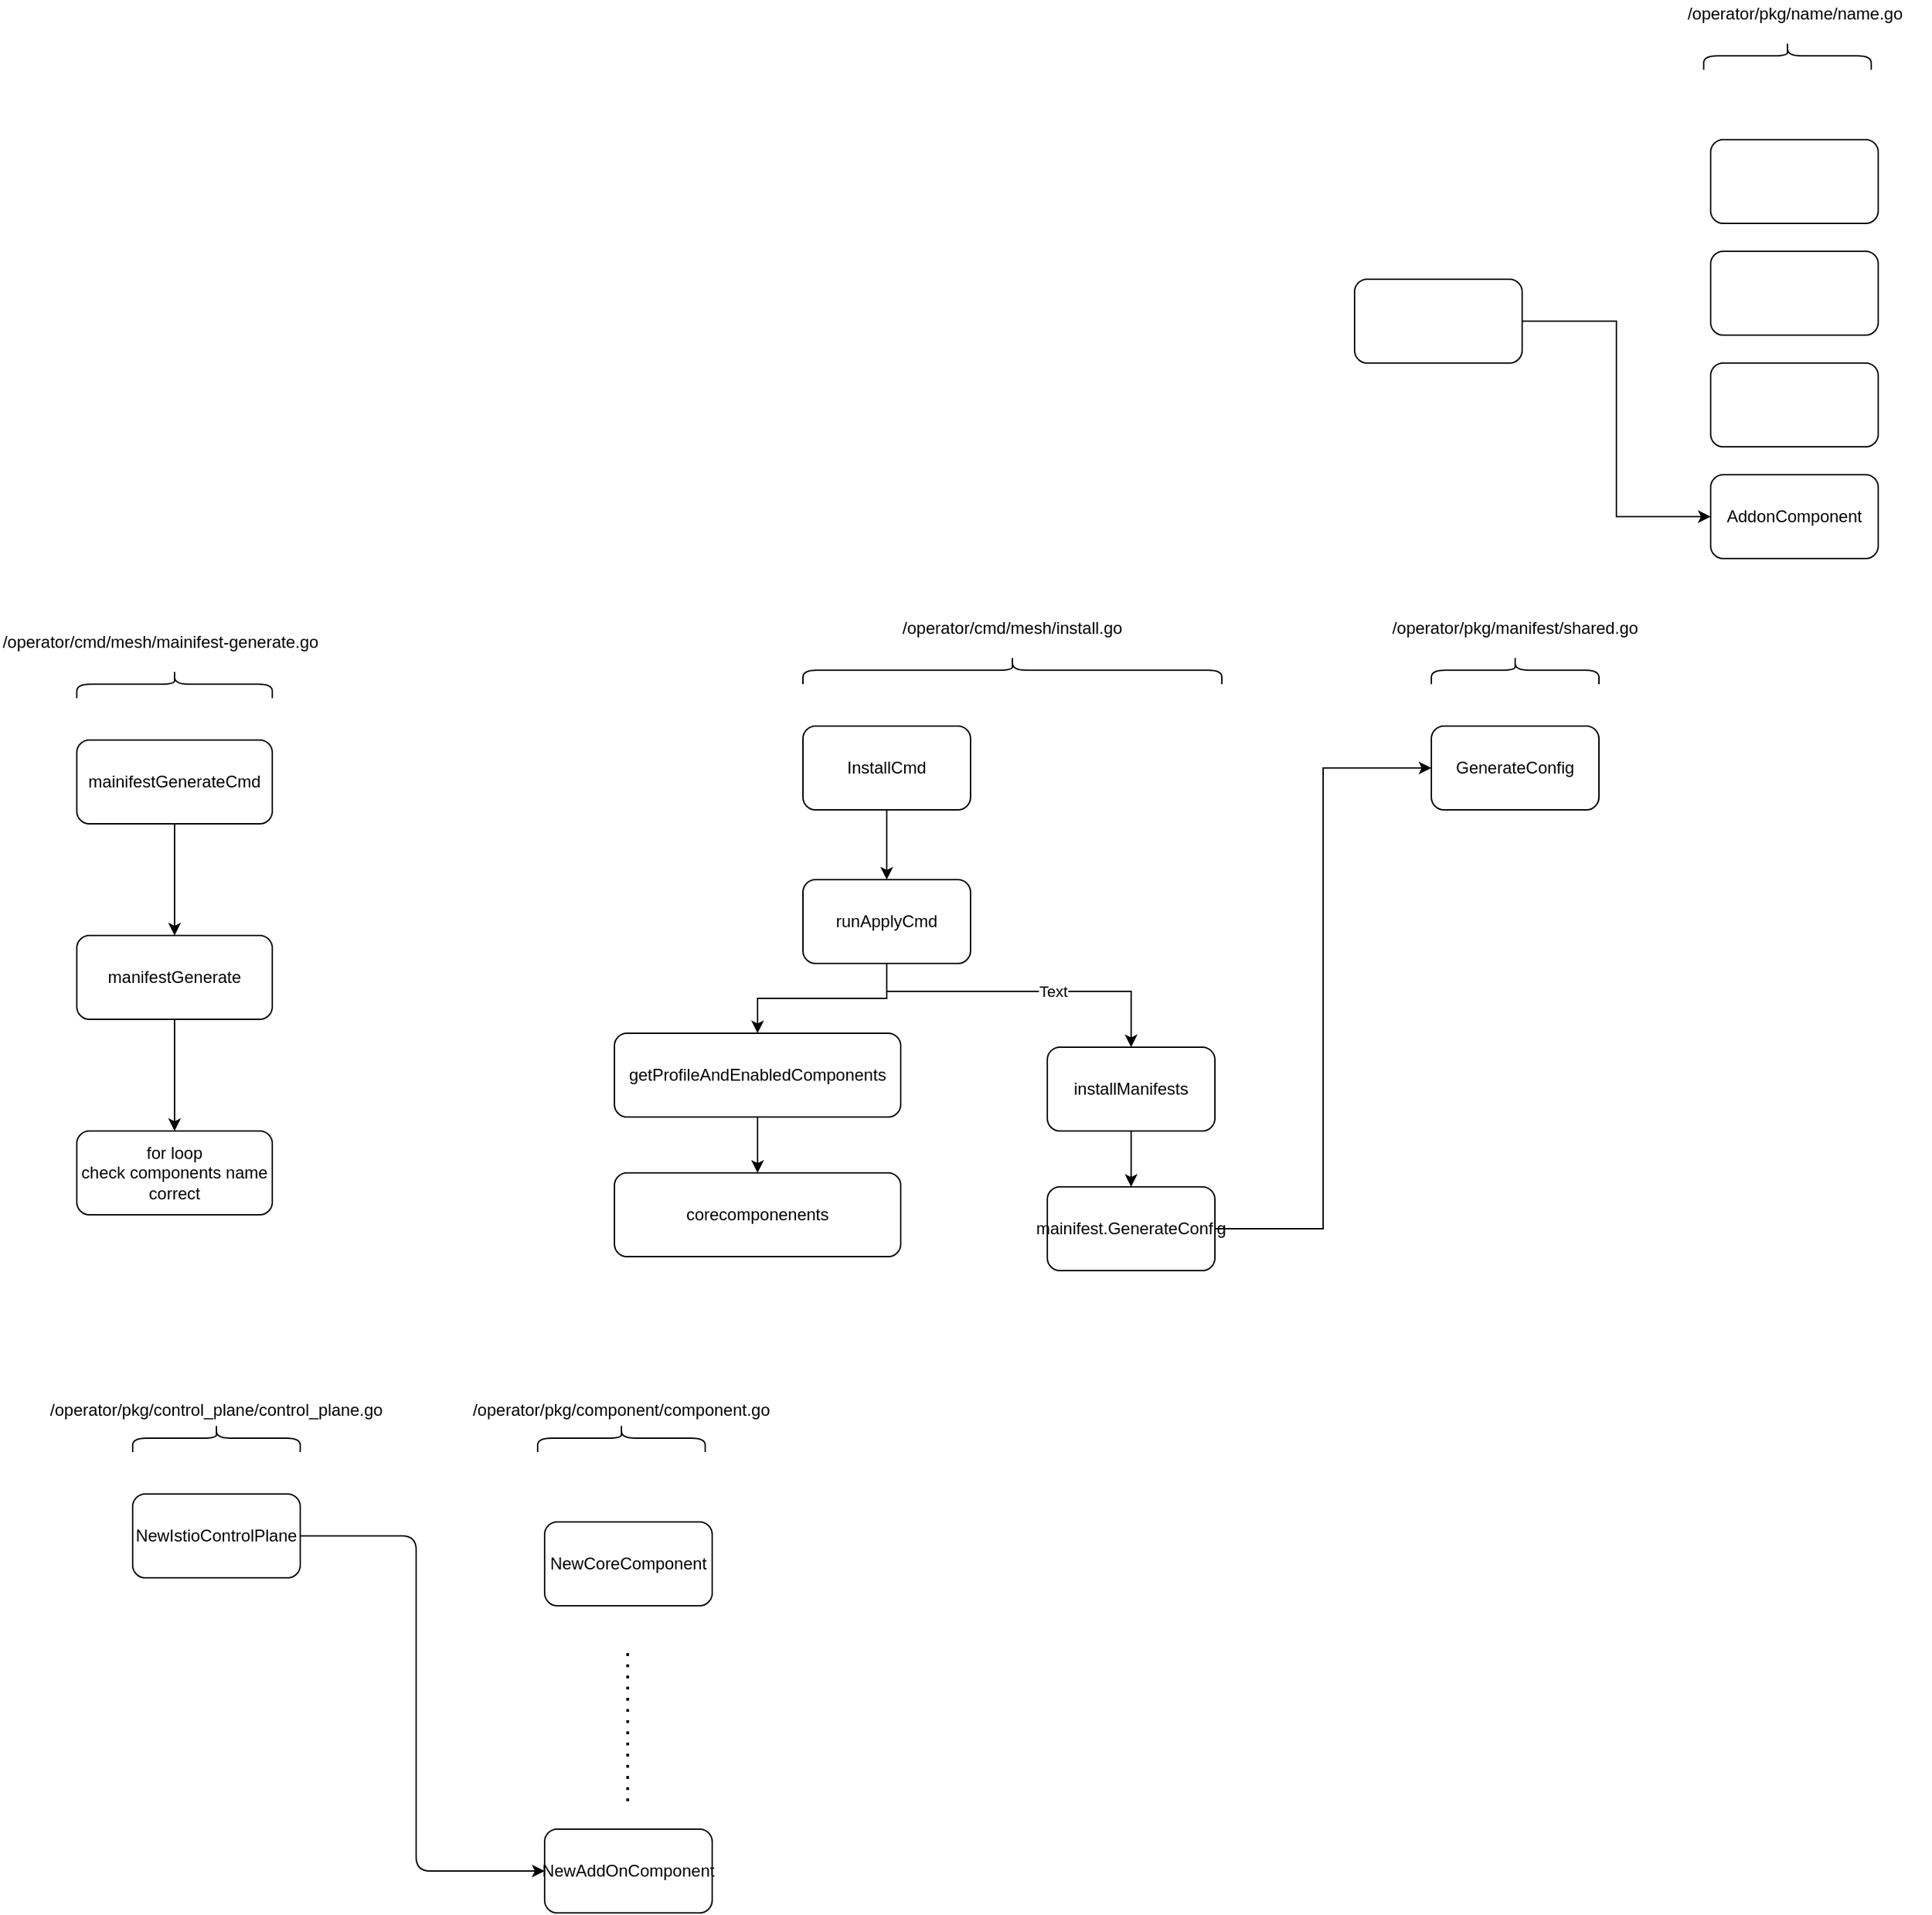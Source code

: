<mxfile version="14.4.3" type="github">
  <diagram id="7o489i0pje3uB_N5l4-V" name="Page-1">
    <mxGraphModel dx="1967" dy="1779" grid="1" gridSize="10" guides="1" tooltips="1" connect="1" arrows="1" fold="1" page="1" pageScale="1" pageWidth="850" pageHeight="1100" math="0" shadow="0">
      <root>
        <mxCell id="0" />
        <mxCell id="1" parent="0" />
        <mxCell id="V-ExJGWKOxF-PHGw7d-I-7" style="edgeStyle=orthogonalEdgeStyle;rounded=0;orthogonalLoop=1;jettySize=auto;html=1;entryX=0;entryY=0.5;entryDx=0;entryDy=0;" parent="1" source="V-ExJGWKOxF-PHGw7d-I-1" target="V-ExJGWKOxF-PHGw7d-I-6" edge="1">
          <mxGeometry relative="1" as="geometry" />
        </mxCell>
        <mxCell id="V-ExJGWKOxF-PHGw7d-I-1" value="" style="rounded=1;whiteSpace=wrap;html=1;" parent="1" vertex="1">
          <mxGeometry x="160" y="-310" width="120" height="60" as="geometry" />
        </mxCell>
        <mxCell id="V-ExJGWKOxF-PHGw7d-I-2" value="" style="rounded=1;whiteSpace=wrap;html=1;" parent="1" vertex="1">
          <mxGeometry x="415" y="-410" width="120" height="60" as="geometry" />
        </mxCell>
        <mxCell id="V-ExJGWKOxF-PHGw7d-I-4" value="" style="rounded=1;whiteSpace=wrap;html=1;" parent="1" vertex="1">
          <mxGeometry x="415" y="-330" width="120" height="60" as="geometry" />
        </mxCell>
        <mxCell id="V-ExJGWKOxF-PHGw7d-I-5" value="" style="rounded=1;whiteSpace=wrap;html=1;" parent="1" vertex="1">
          <mxGeometry x="415" y="-250" width="120" height="60" as="geometry" />
        </mxCell>
        <mxCell id="V-ExJGWKOxF-PHGw7d-I-6" value="AddonComponent" style="rounded=1;whiteSpace=wrap;html=1;" parent="1" vertex="1">
          <mxGeometry x="415" y="-170" width="120" height="60" as="geometry" />
        </mxCell>
        <mxCell id="V-ExJGWKOxF-PHGw7d-I-8" value="" style="shape=curlyBracket;whiteSpace=wrap;html=1;rounded=1;rotation=90;" parent="1" vertex="1">
          <mxGeometry x="460" y="-530" width="20" height="120" as="geometry" />
        </mxCell>
        <mxCell id="V-ExJGWKOxF-PHGw7d-I-9" value="/operator/pkg/name/name.go" style="text;html=1;strokeColor=none;fillColor=none;align=center;verticalAlign=middle;whiteSpace=wrap;rounded=0;" parent="1" vertex="1">
          <mxGeometry x="377.5" y="-510" width="195" height="20" as="geometry" />
        </mxCell>
        <mxCell id="V-ExJGWKOxF-PHGw7d-I-10" value="/operator/pkg/component/component.go" style="text;html=1;strokeColor=none;fillColor=none;align=center;verticalAlign=middle;whiteSpace=wrap;rounded=0;" parent="1" vertex="1">
          <mxGeometry x="-480" y="490" width="230" height="20" as="geometry" />
        </mxCell>
        <mxCell id="V-ExJGWKOxF-PHGw7d-I-11" value="" style="shape=curlyBracket;whiteSpace=wrap;html=1;rounded=1;rotation=90;" parent="1" vertex="1">
          <mxGeometry x="-375" y="460" width="20" height="120" as="geometry" />
        </mxCell>
        <mxCell id="V-ExJGWKOxF-PHGw7d-I-12" value="NewCoreComponent" style="rounded=1;whiteSpace=wrap;html=1;" parent="1" vertex="1">
          <mxGeometry x="-420" y="580" width="120" height="60" as="geometry" />
        </mxCell>
        <mxCell id="V-ExJGWKOxF-PHGw7d-I-13" value="NewAddOnComponent" style="rounded=1;whiteSpace=wrap;html=1;" parent="1" vertex="1">
          <mxGeometry x="-420" y="800" width="120" height="60" as="geometry" />
        </mxCell>
        <mxCell id="V-ExJGWKOxF-PHGw7d-I-14" value="" style="endArrow=none;dashed=1;html=1;dashPattern=1 3;strokeWidth=2;" parent="1" edge="1">
          <mxGeometry width="50" height="50" relative="1" as="geometry">
            <mxPoint x="-360.5" y="780" as="sourcePoint" />
            <mxPoint x="-360.5" y="670" as="targetPoint" />
            <Array as="points">
              <mxPoint x="-360.5" y="740" />
            </Array>
          </mxGeometry>
        </mxCell>
        <mxCell id="V-ExJGWKOxF-PHGw7d-I-15" value="NewIstioControlPlane" style="rounded=1;whiteSpace=wrap;html=1;" parent="1" vertex="1">
          <mxGeometry x="-715" y="560" width="120" height="60" as="geometry" />
        </mxCell>
        <mxCell id="V-ExJGWKOxF-PHGw7d-I-16" value="/operator/pkg/control_plane/control_plane.go" style="text;html=1;strokeColor=none;fillColor=none;align=center;verticalAlign=middle;whiteSpace=wrap;rounded=0;" parent="1" vertex="1">
          <mxGeometry x="-770" y="490" width="230" height="20" as="geometry" />
        </mxCell>
        <mxCell id="V-ExJGWKOxF-PHGw7d-I-17" value="" style="shape=curlyBracket;whiteSpace=wrap;html=1;rounded=1;rotation=90;" parent="1" vertex="1">
          <mxGeometry x="-665" y="460" width="20" height="120" as="geometry" />
        </mxCell>
        <mxCell id="V-ExJGWKOxF-PHGw7d-I-19" value="" style="edgeStyle=elbowEdgeStyle;elbow=horizontal;endArrow=classic;html=1;exitX=1;exitY=0.5;exitDx=0;exitDy=0;entryX=0;entryY=0.5;entryDx=0;entryDy=0;" parent="1" source="V-ExJGWKOxF-PHGw7d-I-15" target="V-ExJGWKOxF-PHGw7d-I-13" edge="1">
          <mxGeometry width="50" height="50" relative="1" as="geometry">
            <mxPoint x="-600" y="680" as="sourcePoint" />
            <mxPoint x="-550" y="630" as="targetPoint" />
            <Array as="points">
              <mxPoint x="-512" y="750" />
            </Array>
          </mxGeometry>
        </mxCell>
        <mxCell id="V-ExJGWKOxF-PHGw7d-I-20" value="/operator/cmd/mesh/install.go" style="text;html=1;strokeColor=none;fillColor=none;align=center;verticalAlign=middle;whiteSpace=wrap;rounded=0;" parent="1" vertex="1">
          <mxGeometry x="-200" y="-70" width="230" height="20" as="geometry" />
        </mxCell>
        <mxCell id="V-ExJGWKOxF-PHGw7d-I-21" value="" style="shape=curlyBracket;whiteSpace=wrap;html=1;rounded=1;rotation=90;" parent="1" vertex="1">
          <mxGeometry x="-95" y="-180" width="20" height="300" as="geometry" />
        </mxCell>
        <mxCell id="V-ExJGWKOxF-PHGw7d-I-34" value="" style="edgeStyle=orthogonalEdgeStyle;rounded=0;orthogonalLoop=1;jettySize=auto;html=1;" parent="1" source="V-ExJGWKOxF-PHGw7d-I-22" target="V-ExJGWKOxF-PHGw7d-I-33" edge="1">
          <mxGeometry relative="1" as="geometry" />
        </mxCell>
        <mxCell id="V-ExJGWKOxF-PHGw7d-I-22" value="installManifests" style="rounded=1;whiteSpace=wrap;html=1;" parent="1" vertex="1">
          <mxGeometry x="-60" y="240" width="120" height="60" as="geometry" />
        </mxCell>
        <mxCell id="V-ExJGWKOxF-PHGw7d-I-28" value="" style="edgeStyle=orthogonalEdgeStyle;rounded=0;orthogonalLoop=1;jettySize=auto;html=1;" parent="1" source="V-ExJGWKOxF-PHGw7d-I-24" target="V-ExJGWKOxF-PHGw7d-I-22" edge="1">
          <mxGeometry relative="1" as="geometry">
            <Array as="points">
              <mxPoint x="-175" y="200" />
              <mxPoint y="200" />
            </Array>
          </mxGeometry>
        </mxCell>
        <mxCell id="KO8tKw-9YHDL1ZiFUtLR-4" value="Text" style="edgeLabel;html=1;align=center;verticalAlign=middle;resizable=0;points=[];" parent="V-ExJGWKOxF-PHGw7d-I-28" vertex="1" connectable="0">
          <mxGeometry x="0.18" relative="1" as="geometry">
            <mxPoint as="offset" />
          </mxGeometry>
        </mxCell>
        <mxCell id="V-ExJGWKOxF-PHGw7d-I-30" style="edgeStyle=orthogonalEdgeStyle;rounded=0;orthogonalLoop=1;jettySize=auto;html=1;entryX=0.5;entryY=0;entryDx=0;entryDy=0;" parent="1" source="V-ExJGWKOxF-PHGw7d-I-24" target="V-ExJGWKOxF-PHGw7d-I-29" edge="1">
          <mxGeometry relative="1" as="geometry" />
        </mxCell>
        <mxCell id="V-ExJGWKOxF-PHGw7d-I-24" value="runApplyCmd" style="rounded=1;whiteSpace=wrap;html=1;" parent="1" vertex="1">
          <mxGeometry x="-235" y="120" width="120" height="60" as="geometry" />
        </mxCell>
        <mxCell id="V-ExJGWKOxF-PHGw7d-I-27" value="" style="edgeStyle=orthogonalEdgeStyle;rounded=0;orthogonalLoop=1;jettySize=auto;html=1;" parent="1" source="V-ExJGWKOxF-PHGw7d-I-25" target="V-ExJGWKOxF-PHGw7d-I-24" edge="1">
          <mxGeometry relative="1" as="geometry" />
        </mxCell>
        <mxCell id="V-ExJGWKOxF-PHGw7d-I-25" value="InstallCmd" style="rounded=1;whiteSpace=wrap;html=1;" parent="1" vertex="1">
          <mxGeometry x="-235" y="10" width="120" height="60" as="geometry" />
        </mxCell>
        <mxCell id="V-ExJGWKOxF-PHGw7d-I-32" value="" style="edgeStyle=orthogonalEdgeStyle;rounded=0;orthogonalLoop=1;jettySize=auto;html=1;" parent="1" source="V-ExJGWKOxF-PHGw7d-I-29" target="V-ExJGWKOxF-PHGw7d-I-31" edge="1">
          <mxGeometry relative="1" as="geometry" />
        </mxCell>
        <mxCell id="V-ExJGWKOxF-PHGw7d-I-29" value="getProfileAndEnabledComponents" style="rounded=1;whiteSpace=wrap;html=1;" parent="1" vertex="1">
          <mxGeometry x="-370" y="230" width="205" height="60" as="geometry" />
        </mxCell>
        <mxCell id="V-ExJGWKOxF-PHGw7d-I-31" value="corecomponenents" style="rounded=1;whiteSpace=wrap;html=1;" parent="1" vertex="1">
          <mxGeometry x="-370" y="330" width="205" height="60" as="geometry" />
        </mxCell>
        <mxCell id="V-ExJGWKOxF-PHGw7d-I-38" style="edgeStyle=orthogonalEdgeStyle;rounded=0;orthogonalLoop=1;jettySize=auto;html=1;entryX=0;entryY=0.5;entryDx=0;entryDy=0;" parent="1" source="V-ExJGWKOxF-PHGw7d-I-33" target="V-ExJGWKOxF-PHGw7d-I-37" edge="1">
          <mxGeometry relative="1" as="geometry" />
        </mxCell>
        <mxCell id="V-ExJGWKOxF-PHGw7d-I-33" value="mainifest.GenerateConfig" style="whiteSpace=wrap;html=1;rounded=1;" parent="1" vertex="1">
          <mxGeometry x="-60" y="340" width="120" height="60" as="geometry" />
        </mxCell>
        <mxCell id="V-ExJGWKOxF-PHGw7d-I-35" value="/operator/pkg/manifest/shared.go" style="text;html=1;strokeColor=none;fillColor=none;align=center;verticalAlign=middle;whiteSpace=wrap;rounded=0;" parent="1" vertex="1">
          <mxGeometry x="160" y="-70" width="230" height="20" as="geometry" />
        </mxCell>
        <mxCell id="V-ExJGWKOxF-PHGw7d-I-36" value="" style="shape=curlyBracket;whiteSpace=wrap;html=1;rounded=1;rotation=90;" parent="1" vertex="1">
          <mxGeometry x="265" y="-90" width="20" height="120" as="geometry" />
        </mxCell>
        <mxCell id="V-ExJGWKOxF-PHGw7d-I-37" value="GenerateConfig" style="rounded=1;whiteSpace=wrap;html=1;" parent="1" vertex="1">
          <mxGeometry x="215" y="10" width="120" height="60" as="geometry" />
        </mxCell>
        <mxCell id="KO8tKw-9YHDL1ZiFUtLR-10" value="" style="shape=curlyBracket;whiteSpace=wrap;html=1;rounded=1;rotation=90;" parent="1" vertex="1">
          <mxGeometry x="-695" y="-90" width="20" height="140" as="geometry" />
        </mxCell>
        <mxCell id="KO8tKw-9YHDL1ZiFUtLR-11" value="" style="edgeStyle=orthogonalEdgeStyle;rounded=0;orthogonalLoop=1;jettySize=auto;html=1;" parent="1" source="KO8tKw-9YHDL1ZiFUtLR-12" target="KO8tKw-9YHDL1ZiFUtLR-14" edge="1">
          <mxGeometry relative="1" as="geometry" />
        </mxCell>
        <mxCell id="KO8tKw-9YHDL1ZiFUtLR-12" value="mainifestGenerateCmd" style="rounded=1;whiteSpace=wrap;html=1;" parent="1" vertex="1">
          <mxGeometry x="-755" y="20" width="140" height="60" as="geometry" />
        </mxCell>
        <mxCell id="KO8tKw-9YHDL1ZiFUtLR-13" value="/operator/cmd/mesh/mainifest-generate.go" style="text;html=1;strokeColor=none;fillColor=none;align=center;verticalAlign=middle;whiteSpace=wrap;rounded=0;" parent="1" vertex="1">
          <mxGeometry x="-810" y="-60" width="230" height="20" as="geometry" />
        </mxCell>
        <mxCell id="KO8tKw-9YHDL1ZiFUtLR-16" value="" style="edgeStyle=orthogonalEdgeStyle;rounded=0;orthogonalLoop=1;jettySize=auto;html=1;" parent="1" source="KO8tKw-9YHDL1ZiFUtLR-14" target="KO8tKw-9YHDL1ZiFUtLR-15" edge="1">
          <mxGeometry relative="1" as="geometry" />
        </mxCell>
        <mxCell id="KO8tKw-9YHDL1ZiFUtLR-14" value="manifestGenerate" style="rounded=1;whiteSpace=wrap;html=1;" parent="1" vertex="1">
          <mxGeometry x="-755" y="160" width="140" height="60" as="geometry" />
        </mxCell>
        <mxCell id="KO8tKw-9YHDL1ZiFUtLR-15" value="for loop&lt;br&gt;check components name&lt;br&gt;correct" style="rounded=1;whiteSpace=wrap;html=1;" parent="1" vertex="1">
          <mxGeometry x="-755" y="300" width="140" height="60" as="geometry" />
        </mxCell>
      </root>
    </mxGraphModel>
  </diagram>
</mxfile>
